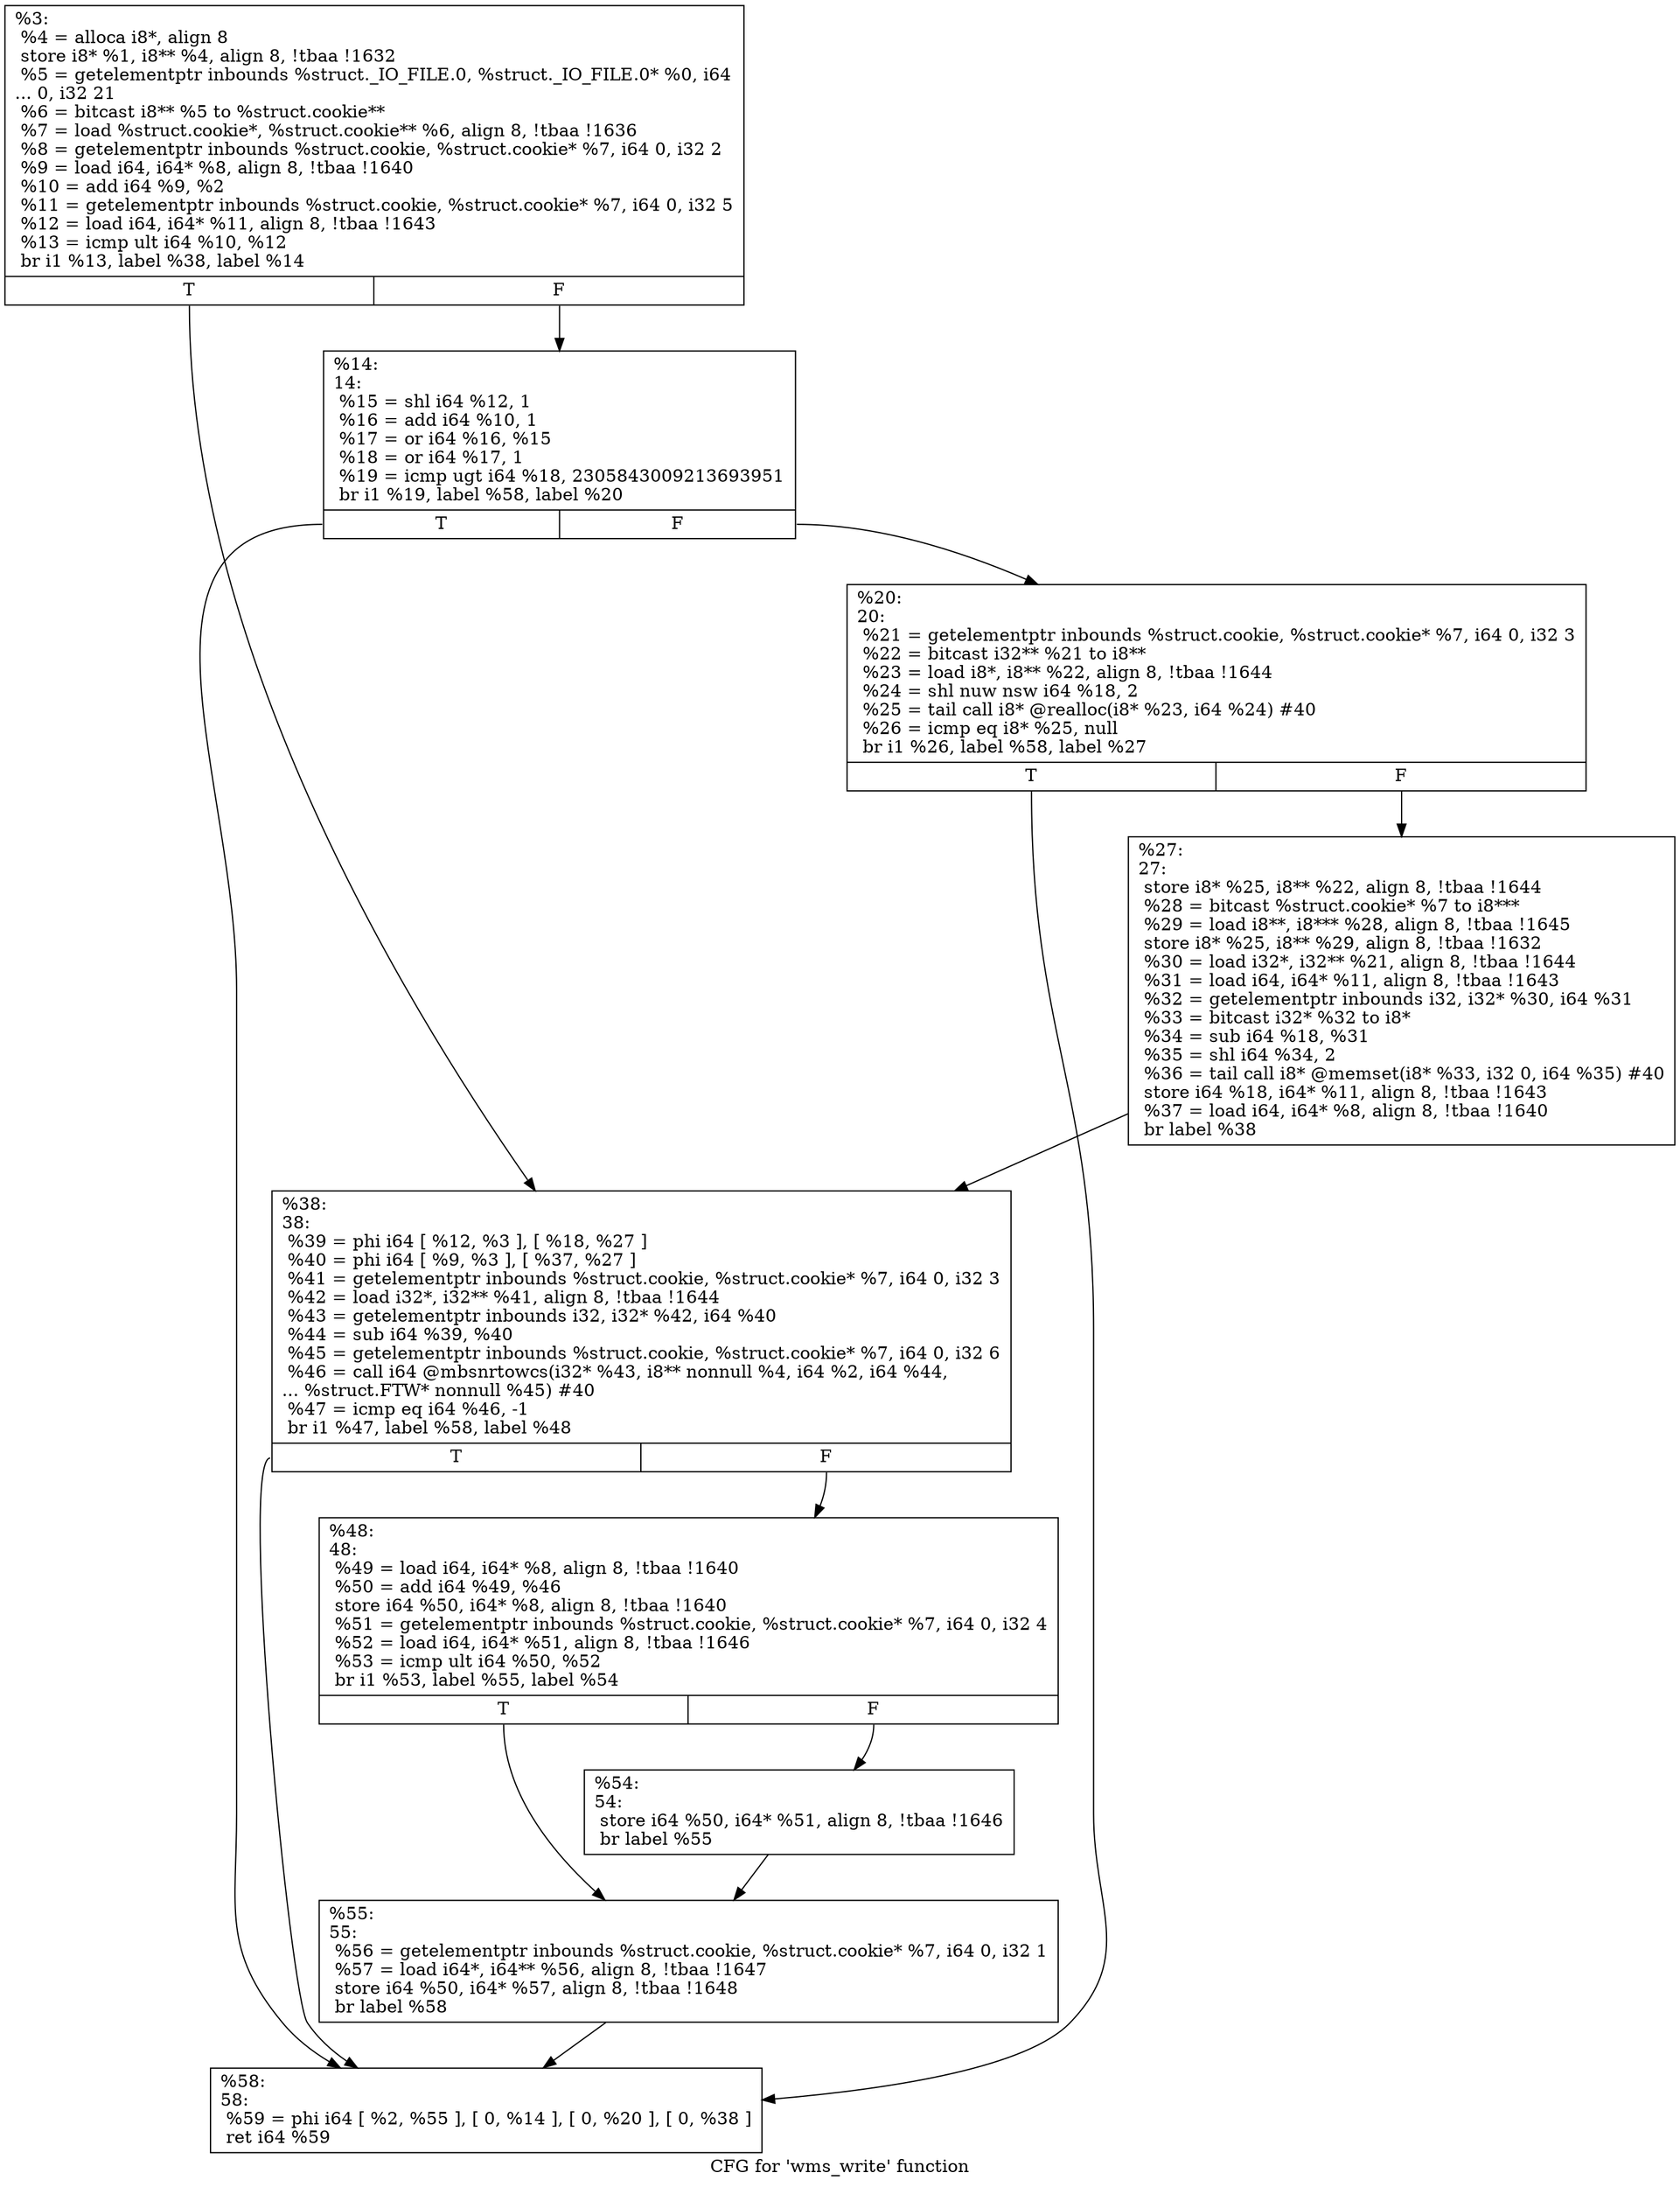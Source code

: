 digraph "CFG for 'wms_write' function" {
	label="CFG for 'wms_write' function";

	Node0x1d92e00 [shape=record,label="{%3:\l  %4 = alloca i8*, align 8\l  store i8* %1, i8** %4, align 8, !tbaa !1632\l  %5 = getelementptr inbounds %struct._IO_FILE.0, %struct._IO_FILE.0* %0, i64\l... 0, i32 21\l  %6 = bitcast i8** %5 to %struct.cookie**\l  %7 = load %struct.cookie*, %struct.cookie** %6, align 8, !tbaa !1636\l  %8 = getelementptr inbounds %struct.cookie, %struct.cookie* %7, i64 0, i32 2\l  %9 = load i64, i64* %8, align 8, !tbaa !1640\l  %10 = add i64 %9, %2\l  %11 = getelementptr inbounds %struct.cookie, %struct.cookie* %7, i64 0, i32 5\l  %12 = load i64, i64* %11, align 8, !tbaa !1643\l  %13 = icmp ult i64 %10, %12\l  br i1 %13, label %38, label %14\l|{<s0>T|<s1>F}}"];
	Node0x1d92e00:s0 -> Node0x1d92f40;
	Node0x1d92e00:s1 -> Node0x1d92e50;
	Node0x1d92e50 [shape=record,label="{%14:\l14:                                               \l  %15 = shl i64 %12, 1\l  %16 = add i64 %10, 1\l  %17 = or i64 %16, %15\l  %18 = or i64 %17, 1\l  %19 = icmp ugt i64 %18, 2305843009213693951\l  br i1 %19, label %58, label %20\l|{<s0>T|<s1>F}}"];
	Node0x1d92e50:s0 -> Node0x1d93080;
	Node0x1d92e50:s1 -> Node0x1d92ea0;
	Node0x1d92ea0 [shape=record,label="{%20:\l20:                                               \l  %21 = getelementptr inbounds %struct.cookie, %struct.cookie* %7, i64 0, i32 3\l  %22 = bitcast i32** %21 to i8**\l  %23 = load i8*, i8** %22, align 8, !tbaa !1644\l  %24 = shl nuw nsw i64 %18, 2\l  %25 = tail call i8* @realloc(i8* %23, i64 %24) #40\l  %26 = icmp eq i8* %25, null\l  br i1 %26, label %58, label %27\l|{<s0>T|<s1>F}}"];
	Node0x1d92ea0:s0 -> Node0x1d93080;
	Node0x1d92ea0:s1 -> Node0x1d92ef0;
	Node0x1d92ef0 [shape=record,label="{%27:\l27:                                               \l  store i8* %25, i8** %22, align 8, !tbaa !1644\l  %28 = bitcast %struct.cookie* %7 to i8***\l  %29 = load i8**, i8*** %28, align 8, !tbaa !1645\l  store i8* %25, i8** %29, align 8, !tbaa !1632\l  %30 = load i32*, i32** %21, align 8, !tbaa !1644\l  %31 = load i64, i64* %11, align 8, !tbaa !1643\l  %32 = getelementptr inbounds i32, i32* %30, i64 %31\l  %33 = bitcast i32* %32 to i8*\l  %34 = sub i64 %18, %31\l  %35 = shl i64 %34, 2\l  %36 = tail call i8* @memset(i8* %33, i32 0, i64 %35) #40\l  store i64 %18, i64* %11, align 8, !tbaa !1643\l  %37 = load i64, i64* %8, align 8, !tbaa !1640\l  br label %38\l}"];
	Node0x1d92ef0 -> Node0x1d92f40;
	Node0x1d92f40 [shape=record,label="{%38:\l38:                                               \l  %39 = phi i64 [ %12, %3 ], [ %18, %27 ]\l  %40 = phi i64 [ %9, %3 ], [ %37, %27 ]\l  %41 = getelementptr inbounds %struct.cookie, %struct.cookie* %7, i64 0, i32 3\l  %42 = load i32*, i32** %41, align 8, !tbaa !1644\l  %43 = getelementptr inbounds i32, i32* %42, i64 %40\l  %44 = sub i64 %39, %40\l  %45 = getelementptr inbounds %struct.cookie, %struct.cookie* %7, i64 0, i32 6\l  %46 = call i64 @mbsnrtowcs(i32* %43, i8** nonnull %4, i64 %2, i64 %44,\l... %struct.FTW* nonnull %45) #40\l  %47 = icmp eq i64 %46, -1\l  br i1 %47, label %58, label %48\l|{<s0>T|<s1>F}}"];
	Node0x1d92f40:s0 -> Node0x1d93080;
	Node0x1d92f40:s1 -> Node0x1d92f90;
	Node0x1d92f90 [shape=record,label="{%48:\l48:                                               \l  %49 = load i64, i64* %8, align 8, !tbaa !1640\l  %50 = add i64 %49, %46\l  store i64 %50, i64* %8, align 8, !tbaa !1640\l  %51 = getelementptr inbounds %struct.cookie, %struct.cookie* %7, i64 0, i32 4\l  %52 = load i64, i64* %51, align 8, !tbaa !1646\l  %53 = icmp ult i64 %50, %52\l  br i1 %53, label %55, label %54\l|{<s0>T|<s1>F}}"];
	Node0x1d92f90:s0 -> Node0x1d93030;
	Node0x1d92f90:s1 -> Node0x1d92fe0;
	Node0x1d92fe0 [shape=record,label="{%54:\l54:                                               \l  store i64 %50, i64* %51, align 8, !tbaa !1646\l  br label %55\l}"];
	Node0x1d92fe0 -> Node0x1d93030;
	Node0x1d93030 [shape=record,label="{%55:\l55:                                               \l  %56 = getelementptr inbounds %struct.cookie, %struct.cookie* %7, i64 0, i32 1\l  %57 = load i64*, i64** %56, align 8, !tbaa !1647\l  store i64 %50, i64* %57, align 8, !tbaa !1648\l  br label %58\l}"];
	Node0x1d93030 -> Node0x1d93080;
	Node0x1d93080 [shape=record,label="{%58:\l58:                                               \l  %59 = phi i64 [ %2, %55 ], [ 0, %14 ], [ 0, %20 ], [ 0, %38 ]\l  ret i64 %59\l}"];
}
